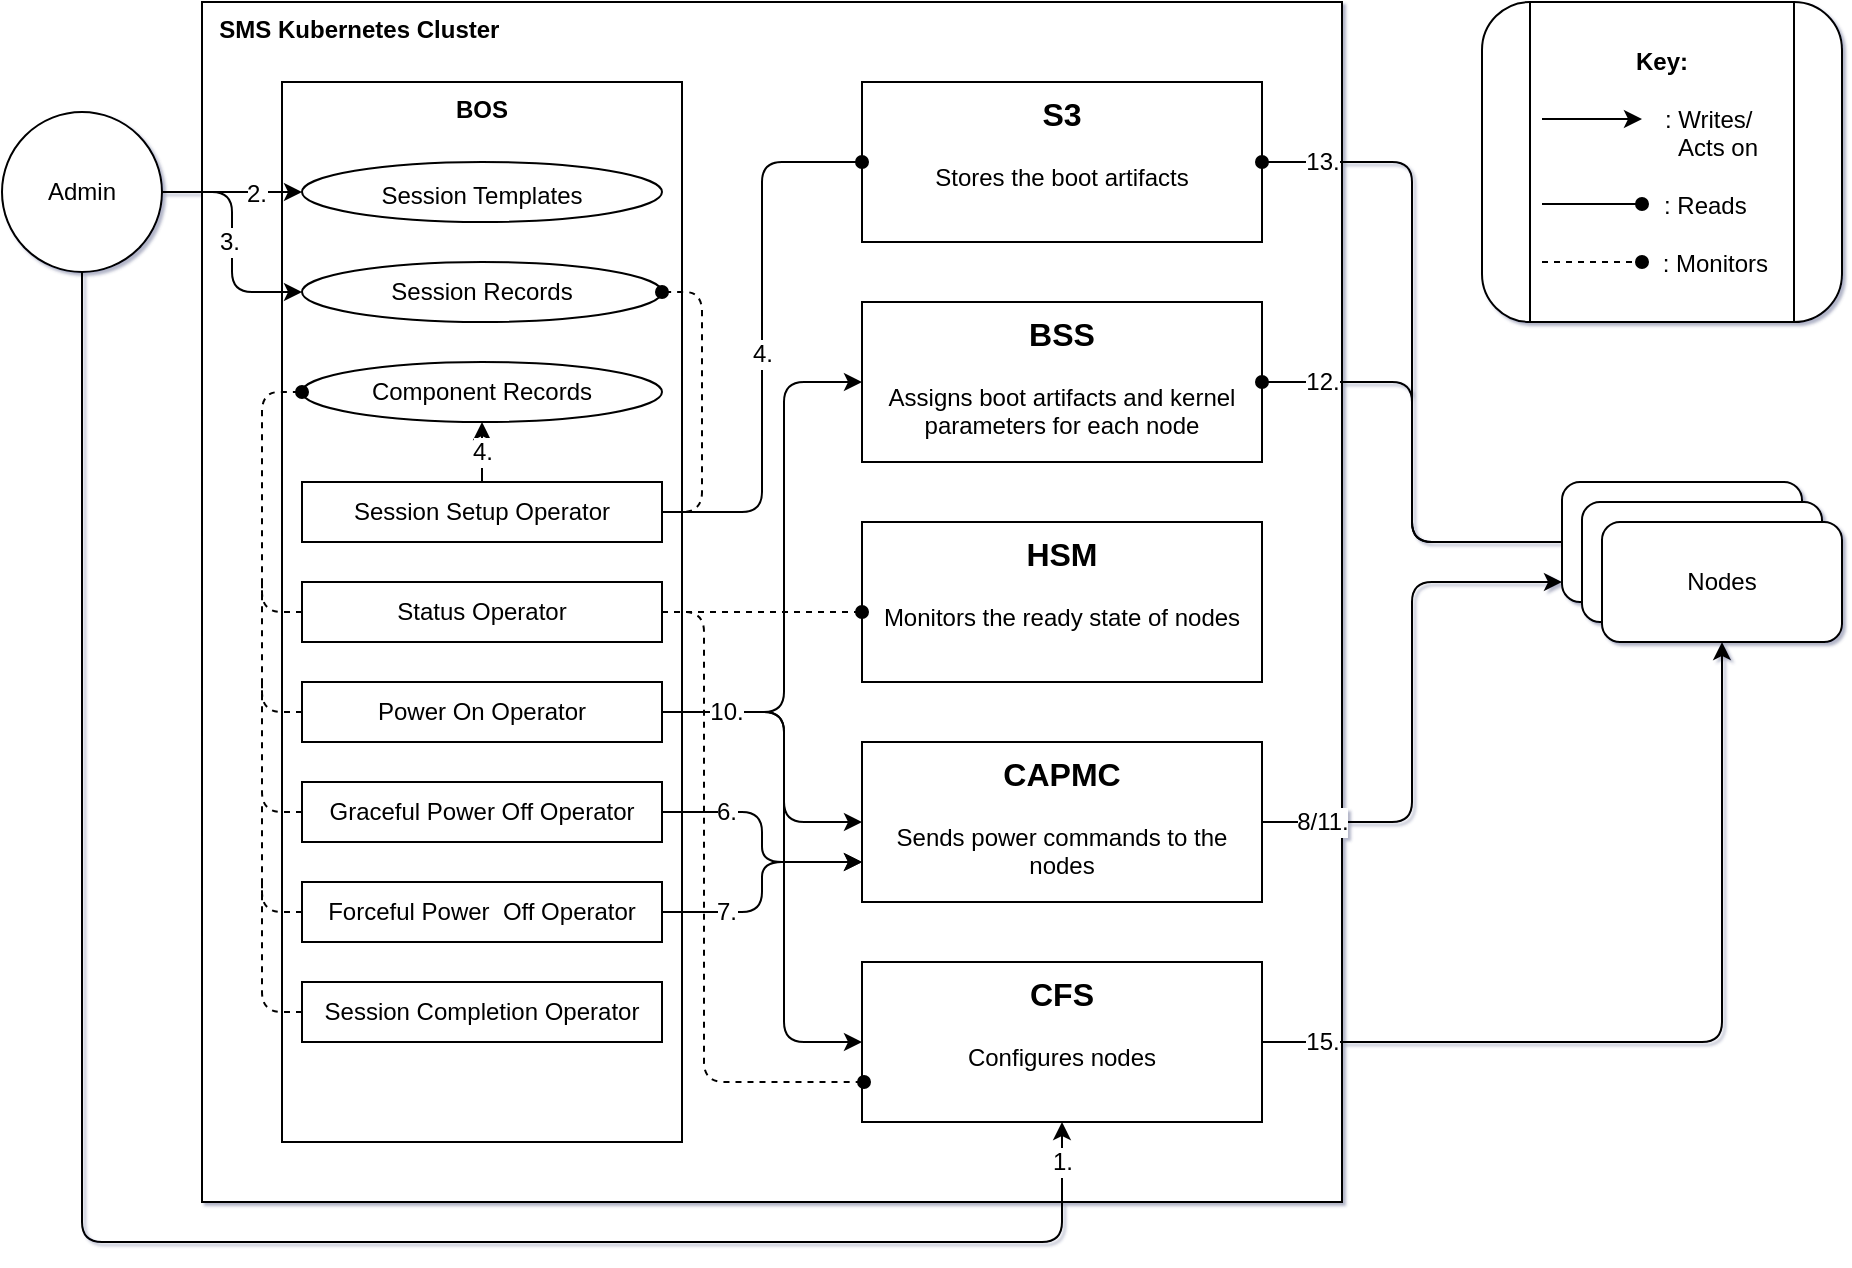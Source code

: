 <mxfile version="20.2.8" type="device"><diagram id="C5RBs43oDa-KdzZeNtuy" name="Page-1"><mxGraphModel dx="1186" dy="737" grid="1" gridSize="10" guides="1" tooltips="1" connect="1" arrows="1" fold="1" page="1" pageScale="1" pageWidth="827" pageHeight="1169" math="0" shadow="1"><root><mxCell id="WIyWlLk6GJQsqaUBKTNV-0"/><mxCell id="WIyWlLk6GJQsqaUBKTNV-1" parent="WIyWlLk6GJQsqaUBKTNV-0"/><mxCell id="9XRbRCof2KIBiwUi-AQT-0" value="&amp;nbsp; &lt;b&gt;SMS Kubernetes Cluster&lt;/b&gt;" style="rounded=0;whiteSpace=wrap;html=1;align=left;verticalAlign=top;" parent="WIyWlLk6GJQsqaUBKTNV-1" vertex="1"><mxGeometry x="139" y="80" width="570" height="600" as="geometry"/></mxCell><mxCell id="9XRbRCof2KIBiwUi-AQT-1" value="&lt;b style=&quot;font-size: 12px;&quot;&gt;BOS&lt;/b&gt;" style="rounded=0;whiteSpace=wrap;html=1;labelPosition=center;verticalLabelPosition=middle;align=center;verticalAlign=top;fontSize=12;" parent="WIyWlLk6GJQsqaUBKTNV-1" vertex="1"><mxGeometry x="179" y="120" width="200" height="530" as="geometry"/></mxCell><mxCell id="9XRbRCof2KIBiwUi-AQT-4" value="&lt;div&gt;&lt;b&gt;S3&lt;br&gt;&lt;/b&gt;&lt;/div&gt;&lt;div style=&quot;font-size: 12px;&quot;&gt;&lt;br&gt;&lt;/div&gt;&lt;div style=&quot;font-size: 12px;&quot;&gt;Stores the boot artifacts&lt;br&gt;&lt;b&gt;&lt;/b&gt;&lt;/div&gt;" style="rounded=0;whiteSpace=wrap;html=1;fontSize=16;verticalAlign=top;" parent="WIyWlLk6GJQsqaUBKTNV-1" vertex="1"><mxGeometry x="469" y="120" width="200" height="80" as="geometry"/></mxCell><mxCell id="9XRbRCof2KIBiwUi-AQT-5" value="&lt;div&gt;&lt;b&gt;BSS&lt;br&gt;&lt;/b&gt;&lt;/div&gt;&lt;div style=&quot;font-size: 12px;&quot;&gt;&lt;b&gt;&lt;br&gt;&lt;/b&gt;&lt;/div&gt;&lt;div style=&quot;font-size: 12px;&quot;&gt;Assigns boot artifacts and kernel parameters for each node&lt;br&gt;&lt;b&gt;&lt;/b&gt;&lt;/div&gt;" style="rounded=0;whiteSpace=wrap;html=1;fontSize=16;verticalAlign=top;" parent="WIyWlLk6GJQsqaUBKTNV-1" vertex="1"><mxGeometry x="469" y="230" width="200" height="80" as="geometry"/></mxCell><mxCell id="9XRbRCof2KIBiwUi-AQT-6" value="&lt;div&gt;&lt;b&gt;HSM&lt;/b&gt;&lt;/div&gt;&lt;div style=&quot;font-size: 12px;&quot;&gt;&lt;b&gt;&lt;br&gt;&lt;/b&gt;&lt;/div&gt;&lt;div style=&quot;font-size: 12px;&quot;&gt;Monitors the ready state of nodes&lt;br&gt;&lt;b&gt;&lt;/b&gt;&lt;/div&gt;" style="rounded=0;whiteSpace=wrap;html=1;fontSize=16;verticalAlign=top;" parent="WIyWlLk6GJQsqaUBKTNV-1" vertex="1"><mxGeometry x="469" y="340" width="200" height="80" as="geometry"/></mxCell><mxCell id="9XRbRCof2KIBiwUi-AQT-48" style="edgeStyle=orthogonalEdgeStyle;shape=connector;rounded=1;orthogonalLoop=1;jettySize=auto;html=1;labelBackgroundColor=default;fontFamily=Helvetica;fontSize=12;fontColor=default;endArrow=classic;strokeColor=default;" parent="WIyWlLk6GJQsqaUBKTNV-1" source="9XRbRCof2KIBiwUi-AQT-7" edge="1"><mxGeometry relative="1" as="geometry"><mxPoint x="819" y="370" as="targetPoint"/><Array as="points"><mxPoint x="744" y="490"/><mxPoint x="744" y="370"/><mxPoint x="819" y="370"/></Array></mxGeometry></mxCell><mxCell id="9XRbRCof2KIBiwUi-AQT-53" value="&lt;div&gt;8/11.&lt;/div&gt;" style="edgeLabel;html=1;align=center;verticalAlign=middle;resizable=0;points=[];fontSize=12;fontFamily=Helvetica;fontColor=default;" parent="9XRbRCof2KIBiwUi-AQT-48" vertex="1" connectable="0"><mxGeometry x="-0.234" y="3" relative="1" as="geometry"><mxPoint x="-42" y="28" as="offset"/></mxGeometry></mxCell><mxCell id="9XRbRCof2KIBiwUi-AQT-7" value="&lt;div&gt;&lt;b&gt;CAPMC&lt;br&gt;&lt;/b&gt;&lt;/div&gt;&lt;div style=&quot;font-size: 12px;&quot;&gt;&lt;b&gt;&lt;br&gt;&lt;/b&gt;&lt;/div&gt;&lt;div style=&quot;font-size: 12px;&quot;&gt;Sends power commands to the nodes&lt;b&gt;&lt;br&gt;&lt;/b&gt;&lt;/div&gt;" style="rounded=0;whiteSpace=wrap;html=1;fontSize=16;verticalAlign=top;" parent="WIyWlLk6GJQsqaUBKTNV-1" vertex="1"><mxGeometry x="469" y="450" width="200" height="80" as="geometry"/></mxCell><mxCell id="9XRbRCof2KIBiwUi-AQT-58" style="edgeStyle=orthogonalEdgeStyle;shape=connector;rounded=1;orthogonalLoop=1;jettySize=auto;html=1;entryX=0.5;entryY=1;entryDx=0;entryDy=0;labelBackgroundColor=default;fontFamily=Helvetica;fontSize=12;fontColor=default;endArrow=classic;strokeColor=default;" parent="WIyWlLk6GJQsqaUBKTNV-1" source="9XRbRCof2KIBiwUi-AQT-8" target="9XRbRCof2KIBiwUi-AQT-25" edge="1"><mxGeometry relative="1" as="geometry"/></mxCell><mxCell id="9XRbRCof2KIBiwUi-AQT-59" value="15." style="edgeLabel;html=1;align=center;verticalAlign=middle;resizable=0;points=[];fontSize=12;fontFamily=Helvetica;fontColor=default;" parent="9XRbRCof2KIBiwUi-AQT-58" vertex="1" connectable="0"><mxGeometry x="-0.233" y="-1" relative="1" as="geometry"><mxPoint x="-135" y="-1" as="offset"/></mxGeometry></mxCell><mxCell id="9XRbRCof2KIBiwUi-AQT-8" value="&lt;div&gt;&lt;b&gt;CFS&lt;/b&gt;&lt;/div&gt;&lt;div style=&quot;font-size: 12px;&quot;&gt;&lt;b&gt;&lt;br&gt;&lt;/b&gt;&lt;/div&gt;&lt;div style=&quot;font-size: 12px;&quot;&gt;Configures nodes&lt;b&gt;&lt;br&gt;&lt;/b&gt;&lt;/div&gt;" style="rounded=0;whiteSpace=wrap;html=1;fontSize=16;verticalAlign=top;" parent="WIyWlLk6GJQsqaUBKTNV-1" vertex="1"><mxGeometry x="469" y="560" width="200" height="80" as="geometry"/></mxCell><mxCell id="9XRbRCof2KIBiwUi-AQT-74" style="edgeStyle=orthogonalEdgeStyle;shape=connector;rounded=1;orthogonalLoop=1;jettySize=auto;html=1;exitX=1;exitY=0.5;exitDx=0;exitDy=0;entryX=0;entryY=0.5;entryDx=0;entryDy=0;labelBackgroundColor=default;fontFamily=Helvetica;fontSize=12;fontColor=default;endArrow=classic;endFill=1;strokeColor=default;" parent="WIyWlLk6GJQsqaUBKTNV-1" source="9XRbRCof2KIBiwUi-AQT-10" target="9XRbRCof2KIBiwUi-AQT-8" edge="1"><mxGeometry relative="1" as="geometry"><Array as="points"><mxPoint x="430" y="435"/><mxPoint x="430" y="600"/></Array></mxGeometry></mxCell><mxCell id="9XRbRCof2KIBiwUi-AQT-37" style="edgeStyle=orthogonalEdgeStyle;shape=connector;rounded=1;orthogonalLoop=1;jettySize=auto;html=1;entryX=0;entryY=0.5;entryDx=0;entryDy=0;labelBackgroundColor=default;fontFamily=Helvetica;fontSize=12;fontColor=default;endArrow=oval;strokeColor=default;endFill=1;" parent="WIyWlLk6GJQsqaUBKTNV-1" source="9XRbRCof2KIBiwUi-AQT-9" target="9XRbRCof2KIBiwUi-AQT-4" edge="1"><mxGeometry relative="1" as="geometry"/></mxCell><mxCell id="9XRbRCof2KIBiwUi-AQT-40" value="4." style="edgeLabel;html=1;align=center;verticalAlign=middle;resizable=0;points=[];fontSize=12;fontFamily=Helvetica;fontColor=default;" parent="9XRbRCof2KIBiwUi-AQT-37" vertex="1" connectable="0"><mxGeometry x="-0.062" y="-3" relative="1" as="geometry"><mxPoint x="-3" as="offset"/></mxGeometry></mxCell><mxCell id="9XRbRCof2KIBiwUi-AQT-62" value="4." style="edgeStyle=orthogonalEdgeStyle;shape=connector;rounded=1;orthogonalLoop=1;jettySize=auto;html=1;entryX=0.5;entryY=1;entryDx=0;entryDy=0;labelBackgroundColor=default;fontFamily=Helvetica;fontSize=12;fontColor=default;endArrow=classic;strokeColor=default;" parent="WIyWlLk6GJQsqaUBKTNV-1" source="9XRbRCof2KIBiwUi-AQT-9" target="9XRbRCof2KIBiwUi-AQT-26" edge="1"><mxGeometry relative="1" as="geometry"/></mxCell><mxCell id="9XRbRCof2KIBiwUi-AQT-9" value="&lt;font style=&quot;font-size: 12px;&quot;&gt;Session Setup Operator&lt;br style=&quot;font-size: 12px;&quot;&gt;&lt;/font&gt;" style="rounded=0;whiteSpace=wrap;html=1;fontSize=12;verticalAlign=middle;" parent="WIyWlLk6GJQsqaUBKTNV-1" vertex="1"><mxGeometry x="189" y="320" width="180" height="30" as="geometry"/></mxCell><mxCell id="9XRbRCof2KIBiwUi-AQT-69" style="edgeStyle=orthogonalEdgeStyle;shape=connector;rounded=1;orthogonalLoop=1;jettySize=auto;html=1;labelBackgroundColor=default;fontFamily=Helvetica;fontSize=12;fontColor=default;endArrow=none;endFill=0;strokeColor=default;dashed=1;" parent="WIyWlLk6GJQsqaUBKTNV-1" source="9XRbRCof2KIBiwUi-AQT-10" edge="1"><mxGeometry relative="1" as="geometry"><mxPoint x="169" y="370" as="targetPoint"/></mxGeometry></mxCell><mxCell id="9XRbRCof2KIBiwUi-AQT-88" style="edgeStyle=orthogonalEdgeStyle;shape=connector;rounded=1;orthogonalLoop=1;jettySize=auto;html=1;entryX=0;entryY=0.5;entryDx=0;entryDy=0;labelBackgroundColor=default;fontFamily=Helvetica;fontSize=12;fontColor=default;endArrow=classic;endFill=1;strokeColor=default;" parent="WIyWlLk6GJQsqaUBKTNV-1" source="9XRbRCof2KIBiwUi-AQT-10" target="9XRbRCof2KIBiwUi-AQT-5" edge="1"><mxGeometry relative="1" as="geometry"><Array as="points"><mxPoint x="430" y="435"/><mxPoint x="430" y="270"/></Array></mxGeometry></mxCell><mxCell id="9XRbRCof2KIBiwUi-AQT-89" style="edgeStyle=orthogonalEdgeStyle;shape=connector;rounded=1;orthogonalLoop=1;jettySize=auto;html=1;labelBackgroundColor=default;fontFamily=Helvetica;fontSize=12;fontColor=default;endArrow=classic;endFill=1;strokeColor=default;" parent="WIyWlLk6GJQsqaUBKTNV-1" source="9XRbRCof2KIBiwUi-AQT-10" target="9XRbRCof2KIBiwUi-AQT-7" edge="1"><mxGeometry relative="1" as="geometry"><Array as="points"><mxPoint x="430" y="435"/><mxPoint x="430" y="490"/></Array></mxGeometry></mxCell><mxCell id="9XRbRCof2KIBiwUi-AQT-90" value="10." style="edgeLabel;html=1;align=center;verticalAlign=middle;resizable=0;points=[];fontSize=12;fontFamily=Helvetica;fontColor=default;" parent="9XRbRCof2KIBiwUi-AQT-89" vertex="1" connectable="0"><mxGeometry x="-0.587" relative="1" as="geometry"><mxPoint as="offset"/></mxGeometry></mxCell><mxCell id="9XRbRCof2KIBiwUi-AQT-10" value="Power On Operator" style="rounded=0;whiteSpace=wrap;html=1;fontSize=12;verticalAlign=middle;" parent="WIyWlLk6GJQsqaUBKTNV-1" vertex="1"><mxGeometry x="189" y="420" width="180" height="30" as="geometry"/></mxCell><mxCell id="9XRbRCof2KIBiwUi-AQT-72" style="edgeStyle=orthogonalEdgeStyle;shape=connector;rounded=1;orthogonalLoop=1;jettySize=auto;html=1;exitX=1;exitY=0.5;exitDx=0;exitDy=0;labelBackgroundColor=default;fontFamily=Helvetica;fontSize=12;fontColor=default;endArrow=oval;endFill=1;strokeColor=default;dashed=1;" parent="WIyWlLk6GJQsqaUBKTNV-1" source="9XRbRCof2KIBiwUi-AQT-11" edge="1"><mxGeometry relative="1" as="geometry"><mxPoint x="469" y="385" as="targetPoint"/></mxGeometry></mxCell><mxCell id="9XRbRCof2KIBiwUi-AQT-73" style="edgeStyle=orthogonalEdgeStyle;shape=connector;rounded=1;orthogonalLoop=1;jettySize=auto;html=1;labelBackgroundColor=default;fontFamily=Helvetica;fontSize=12;fontColor=default;endArrow=oval;endFill=1;strokeColor=default;dashed=1;" parent="WIyWlLk6GJQsqaUBKTNV-1" source="9XRbRCof2KIBiwUi-AQT-11" edge="1"><mxGeometry relative="1" as="geometry"><mxPoint x="470" y="620" as="targetPoint"/><Array as="points"><mxPoint x="390" y="385"/><mxPoint x="390" y="620"/><mxPoint x="469" y="620"/></Array></mxGeometry></mxCell><mxCell id="9XRbRCof2KIBiwUi-AQT-11" value="Status Operator" style="rounded=0;whiteSpace=wrap;html=1;fontSize=12;verticalAlign=middle;" parent="WIyWlLk6GJQsqaUBKTNV-1" vertex="1"><mxGeometry x="189" y="370" width="180" height="30" as="geometry"/></mxCell><mxCell id="9XRbRCof2KIBiwUi-AQT-70" style="edgeStyle=orthogonalEdgeStyle;shape=connector;rounded=1;orthogonalLoop=1;jettySize=auto;html=1;labelBackgroundColor=default;fontFamily=Helvetica;fontSize=12;fontColor=default;endArrow=none;endFill=0;strokeColor=default;dashed=1;" parent="WIyWlLk6GJQsqaUBKTNV-1" source="9XRbRCof2KIBiwUi-AQT-12" edge="1"><mxGeometry relative="1" as="geometry"><mxPoint x="169" y="420" as="targetPoint"/></mxGeometry></mxCell><mxCell id="9XRbRCof2KIBiwUi-AQT-92" style="edgeStyle=orthogonalEdgeStyle;shape=connector;rounded=1;orthogonalLoop=1;jettySize=auto;html=1;entryX=0;entryY=0.75;entryDx=0;entryDy=0;labelBackgroundColor=default;fontFamily=Helvetica;fontSize=12;fontColor=default;endArrow=classic;endFill=1;strokeColor=default;" parent="WIyWlLk6GJQsqaUBKTNV-1" source="9XRbRCof2KIBiwUi-AQT-12" target="9XRbRCof2KIBiwUi-AQT-7" edge="1"><mxGeometry relative="1" as="geometry"/></mxCell><mxCell id="9XRbRCof2KIBiwUi-AQT-93" value="&lt;div&gt;6.&lt;/div&gt;" style="edgeLabel;html=1;align=center;verticalAlign=middle;resizable=0;points=[];fontSize=12;fontFamily=Helvetica;fontColor=default;" parent="9XRbRCof2KIBiwUi-AQT-92" vertex="1" connectable="0"><mxGeometry x="-0.488" relative="1" as="geometry"><mxPoint as="offset"/></mxGeometry></mxCell><mxCell id="9XRbRCof2KIBiwUi-AQT-12" value="&lt;font style=&quot;font-size: 12px;&quot;&gt;Graceful Power Off Operator&lt;/font&gt;" style="rounded=0;whiteSpace=wrap;html=1;fontSize=12;verticalAlign=middle;" parent="WIyWlLk6GJQsqaUBKTNV-1" vertex="1"><mxGeometry x="189" y="470" width="180" height="30" as="geometry"/></mxCell><mxCell id="9XRbRCof2KIBiwUi-AQT-71" style="edgeStyle=orthogonalEdgeStyle;shape=connector;rounded=1;orthogonalLoop=1;jettySize=auto;html=1;labelBackgroundColor=default;fontFamily=Helvetica;fontSize=12;fontColor=default;endArrow=none;endFill=0;strokeColor=default;dashed=1;" parent="WIyWlLk6GJQsqaUBKTNV-1" source="9XRbRCof2KIBiwUi-AQT-13" edge="1"><mxGeometry relative="1" as="geometry"><mxPoint x="169" y="480" as="targetPoint"/></mxGeometry></mxCell><mxCell id="9XRbRCof2KIBiwUi-AQT-94" style="edgeStyle=orthogonalEdgeStyle;shape=connector;rounded=1;orthogonalLoop=1;jettySize=auto;html=1;labelBackgroundColor=default;fontFamily=Helvetica;fontSize=12;fontColor=default;endArrow=classic;endFill=1;strokeColor=default;entryX=0;entryY=0.75;entryDx=0;entryDy=0;" parent="WIyWlLk6GJQsqaUBKTNV-1" source="9XRbRCof2KIBiwUi-AQT-13" target="9XRbRCof2KIBiwUi-AQT-7" edge="1"><mxGeometry relative="1" as="geometry"/></mxCell><mxCell id="9XRbRCof2KIBiwUi-AQT-95" value="7." style="edgeLabel;html=1;align=center;verticalAlign=middle;resizable=0;points=[];fontSize=12;fontFamily=Helvetica;fontColor=default;" parent="9XRbRCof2KIBiwUi-AQT-94" vertex="1" connectable="0"><mxGeometry x="-0.52" y="-1" relative="1" as="geometry"><mxPoint x="2" y="-1" as="offset"/></mxGeometry></mxCell><mxCell id="9XRbRCof2KIBiwUi-AQT-13" value="&lt;font style=&quot;font-size: 12px;&quot;&gt;Forceful Power&amp;nbsp; Off Operator&lt;/font&gt;" style="rounded=0;whiteSpace=wrap;html=1;fontSize=12;verticalAlign=middle;" parent="WIyWlLk6GJQsqaUBKTNV-1" vertex="1"><mxGeometry x="189" y="520" width="180" height="30" as="geometry"/></mxCell><mxCell id="9XRbRCof2KIBiwUi-AQT-86" style="edgeStyle=orthogonalEdgeStyle;shape=connector;rounded=1;orthogonalLoop=1;jettySize=auto;html=1;labelBackgroundColor=default;fontFamily=Helvetica;fontSize=12;fontColor=default;endArrow=none;endFill=0;strokeColor=default;dashed=1;" parent="WIyWlLk6GJQsqaUBKTNV-1" source="9XRbRCof2KIBiwUi-AQT-14" edge="1"><mxGeometry relative="1" as="geometry"><mxPoint x="169" y="520" as="targetPoint"/></mxGeometry></mxCell><mxCell id="9XRbRCof2KIBiwUi-AQT-14" value="&lt;font style=&quot;font-size: 12px;&quot;&gt;Session Completion Operator&lt;br style=&quot;font-size: 12px;&quot;&gt;&lt;/font&gt;" style="rounded=0;whiteSpace=wrap;html=1;fontSize=12;verticalAlign=middle;" parent="WIyWlLk6GJQsqaUBKTNV-1" vertex="1"><mxGeometry x="189" y="570" width="180" height="30" as="geometry"/></mxCell><mxCell id="9XRbRCof2KIBiwUi-AQT-15" style="edgeStyle=orthogonalEdgeStyle;rounded=0;orthogonalLoop=1;jettySize=auto;html=1;exitX=0.5;exitY=1;exitDx=0;exitDy=0;fontSize=12;" parent="WIyWlLk6GJQsqaUBKTNV-1" source="9XRbRCof2KIBiwUi-AQT-1" target="9XRbRCof2KIBiwUi-AQT-1" edge="1"><mxGeometry relative="1" as="geometry"/></mxCell><mxCell id="9XRbRCof2KIBiwUi-AQT-17" value="Session Records" style="ellipse;whiteSpace=wrap;html=1;fontSize=12;verticalAlign=middle;" parent="WIyWlLk6GJQsqaUBKTNV-1" vertex="1"><mxGeometry x="189" y="210" width="180" height="30" as="geometry"/></mxCell><mxCell id="9XRbRCof2KIBiwUi-AQT-18" value="&lt;font style=&quot;font-size: 12px;&quot;&gt;Session Templates&lt;/font&gt;" style="ellipse;whiteSpace=wrap;html=1;fontSize=16;verticalAlign=middle;glass=0;shadow=0;sketch=0;" parent="WIyWlLk6GJQsqaUBKTNV-1" vertex="1"><mxGeometry x="189" y="160" width="180" height="30" as="geometry"/></mxCell><mxCell id="9XRbRCof2KIBiwUi-AQT-49" style="edgeStyle=orthogonalEdgeStyle;shape=connector;rounded=1;orthogonalLoop=1;jettySize=auto;html=1;entryX=1;entryY=0.5;entryDx=0;entryDy=0;labelBackgroundColor=default;fontFamily=Helvetica;fontSize=12;fontColor=default;endArrow=oval;strokeColor=default;endFill=1;" parent="WIyWlLk6GJQsqaUBKTNV-1" source="9XRbRCof2KIBiwUi-AQT-23" target="9XRbRCof2KIBiwUi-AQT-5" edge="1"><mxGeometry relative="1" as="geometry"/></mxCell><mxCell id="9XRbRCof2KIBiwUi-AQT-54" value="12." style="edgeLabel;html=1;align=center;verticalAlign=middle;resizable=0;points=[];fontSize=12;fontFamily=Helvetica;fontColor=default;" parent="9XRbRCof2KIBiwUi-AQT-49" vertex="1" connectable="0"><mxGeometry x="0.583" relative="1" as="geometry"><mxPoint x="-18" as="offset"/></mxGeometry></mxCell><mxCell id="9XRbRCof2KIBiwUi-AQT-50" style="edgeStyle=orthogonalEdgeStyle;shape=connector;rounded=1;orthogonalLoop=1;jettySize=auto;html=1;entryX=1;entryY=0.5;entryDx=0;entryDy=0;labelBackgroundColor=default;fontFamily=Helvetica;fontSize=12;fontColor=default;endArrow=oval;strokeColor=default;endFill=1;" parent="WIyWlLk6GJQsqaUBKTNV-1" source="9XRbRCof2KIBiwUi-AQT-23" target="9XRbRCof2KIBiwUi-AQT-4" edge="1"><mxGeometry relative="1" as="geometry"/></mxCell><mxCell id="9XRbRCof2KIBiwUi-AQT-55" value="13." style="edgeLabel;html=1;align=center;verticalAlign=middle;resizable=0;points=[];fontSize=12;fontFamily=Helvetica;fontColor=default;" parent="9XRbRCof2KIBiwUi-AQT-50" vertex="1" connectable="0"><mxGeometry x="0.635" y="2" relative="1" as="geometry"><mxPoint x="-32" y="-2" as="offset"/></mxGeometry></mxCell><mxCell id="9XRbRCof2KIBiwUi-AQT-23" value="" style="rounded=1;whiteSpace=wrap;html=1;shadow=0;glass=0;sketch=0;fontSize=12;" parent="WIyWlLk6GJQsqaUBKTNV-1" vertex="1"><mxGeometry x="819" y="320" width="120" height="60" as="geometry"/></mxCell><mxCell id="9XRbRCof2KIBiwUi-AQT-24" value="" style="rounded=1;whiteSpace=wrap;html=1;shadow=0;glass=0;sketch=0;fontSize=12;" parent="WIyWlLk6GJQsqaUBKTNV-1" vertex="1"><mxGeometry x="829" y="330" width="120" height="60" as="geometry"/></mxCell><mxCell id="9XRbRCof2KIBiwUi-AQT-25" value="Nodes" style="rounded=1;whiteSpace=wrap;html=1;shadow=0;glass=0;sketch=0;fontSize=12;" parent="WIyWlLk6GJQsqaUBKTNV-1" vertex="1"><mxGeometry x="839" y="340" width="120" height="60" as="geometry"/></mxCell><mxCell id="9XRbRCof2KIBiwUi-AQT-26" value="Component Records" style="ellipse;whiteSpace=wrap;html=1;fontSize=12;verticalAlign=middle;" parent="WIyWlLk6GJQsqaUBKTNV-1" vertex="1"><mxGeometry x="189" y="260" width="180" height="30" as="geometry"/></mxCell><mxCell id="9XRbRCof2KIBiwUi-AQT-30" value="3." style="edgeStyle=orthogonalEdgeStyle;rounded=1;orthogonalLoop=1;jettySize=auto;html=1;fontSize=12;labelPosition=left;verticalLabelPosition=middle;align=right;verticalAlign=middle;" parent="WIyWlLk6GJQsqaUBKTNV-1" source="9XRbRCof2KIBiwUi-AQT-28" target="9XRbRCof2KIBiwUi-AQT-17" edge="1"><mxGeometry y="5" relative="1" as="geometry"><mxPoint as="offset"/></mxGeometry></mxCell><mxCell id="9XRbRCof2KIBiwUi-AQT-51" style="edgeStyle=orthogonalEdgeStyle;shape=connector;rounded=1;orthogonalLoop=1;jettySize=auto;html=1;labelBackgroundColor=default;fontFamily=Helvetica;fontSize=12;fontColor=default;endArrow=classic;strokeColor=default;" parent="WIyWlLk6GJQsqaUBKTNV-1" source="9XRbRCof2KIBiwUi-AQT-28" target="9XRbRCof2KIBiwUi-AQT-8" edge="1"><mxGeometry relative="1" as="geometry"><Array as="points"><mxPoint x="79" y="700"/><mxPoint x="569" y="700"/></Array></mxGeometry></mxCell><mxCell id="9XRbRCof2KIBiwUi-AQT-52" value="1." style="edgeLabel;html=1;align=center;verticalAlign=middle;resizable=0;points=[];fontSize=12;fontFamily=Helvetica;fontColor=default;" parent="9XRbRCof2KIBiwUi-AQT-51" vertex="1" connectable="0"><mxGeometry x="-0.156" relative="1" as="geometry"><mxPoint x="490" y="8" as="offset"/></mxGeometry></mxCell><mxCell id="9XRbRCof2KIBiwUi-AQT-83" style="edgeStyle=orthogonalEdgeStyle;shape=connector;rounded=1;orthogonalLoop=1;jettySize=auto;html=1;exitX=1;exitY=0.5;exitDx=0;exitDy=0;labelBackgroundColor=default;fontFamily=Helvetica;fontSize=12;fontColor=default;endArrow=classic;endFill=1;strokeColor=default;" parent="WIyWlLk6GJQsqaUBKTNV-1" source="9XRbRCof2KIBiwUi-AQT-28" target="9XRbRCof2KIBiwUi-AQT-18" edge="1"><mxGeometry relative="1" as="geometry"/></mxCell><mxCell id="9XRbRCof2KIBiwUi-AQT-85" value="2." style="edgeLabel;html=1;align=center;verticalAlign=middle;resizable=0;points=[];fontSize=12;fontFamily=Helvetica;fontColor=default;" parent="9XRbRCof2KIBiwUi-AQT-83" vertex="1" connectable="0"><mxGeometry x="0.343" y="-1" relative="1" as="geometry"><mxPoint as="offset"/></mxGeometry></mxCell><mxCell id="9XRbRCof2KIBiwUi-AQT-28" value="Admin" style="ellipse;whiteSpace=wrap;html=1;aspect=fixed;rounded=1;shadow=0;glass=0;sketch=0;fontSize=12;" parent="WIyWlLk6GJQsqaUBKTNV-1" vertex="1"><mxGeometry x="39" y="135" width="80" height="80" as="geometry"/></mxCell><mxCell id="9XRbRCof2KIBiwUi-AQT-76" value="&lt;div&gt;&lt;b&gt;Key:&lt;/b&gt;&lt;/div&gt;&lt;div&gt;&lt;br&gt;&lt;/div&gt;&lt;div&gt;&amp;nbsp;&amp;nbsp;&amp;nbsp;&amp;nbsp;&amp;nbsp;&amp;nbsp;&amp;nbsp;&amp;nbsp;&amp;nbsp;&amp;nbsp;&amp;nbsp;&amp;nbsp;&amp;nbsp; : Writes/&lt;/div&gt;&lt;div&gt;&amp;nbsp;&amp;nbsp;&amp;nbsp;&amp;nbsp;&amp;nbsp;&amp;nbsp;&amp;nbsp;&amp;nbsp;&amp;nbsp; &amp;nbsp; &amp;nbsp; &amp;nbsp;&amp;nbsp; Acts on&lt;br&gt;&lt;/div&gt;&lt;div&gt;&lt;br&gt;&lt;/div&gt;&lt;div&gt;&amp;nbsp;&amp;nbsp;&amp;nbsp;&amp;nbsp;&amp;nbsp;&amp;nbsp;&amp;nbsp;&amp;nbsp;&amp;nbsp;&amp;nbsp;&amp;nbsp;&amp;nbsp; : Reads&lt;br&gt;&lt;/div&gt;&lt;div&gt;&lt;br&gt;&lt;/div&gt;&lt;div&gt;&amp;nbsp;&amp;nbsp;&amp;nbsp;&amp;nbsp;&amp;nbsp;&amp;nbsp;&amp;nbsp;&amp;nbsp;&amp;nbsp;&amp;nbsp;&amp;nbsp;&amp;nbsp;&amp;nbsp;&amp;nbsp;&amp;nbsp; : Monitors&lt;br&gt;&lt;/div&gt;" style="shape=process;whiteSpace=wrap;html=1;backgroundOutline=1;rounded=1;shadow=0;glass=0;sketch=0;fontFamily=Helvetica;fontSize=12;fontColor=default;" parent="WIyWlLk6GJQsqaUBKTNV-1" vertex="1"><mxGeometry x="779" y="80" width="180" height="160" as="geometry"/></mxCell><mxCell id="9XRbRCof2KIBiwUi-AQT-81" value="" style="endArrow=classic;html=1;rounded=1;labelBackgroundColor=default;fontFamily=Helvetica;fontSize=12;fontColor=default;strokeColor=default;shape=connector;endFill=1;" parent="WIyWlLk6GJQsqaUBKTNV-1" edge="1"><mxGeometry width="50" height="50" relative="1" as="geometry"><mxPoint x="809" y="138.5" as="sourcePoint"/><mxPoint x="859" y="138.5" as="targetPoint"/></mxGeometry></mxCell><mxCell id="9XRbRCof2KIBiwUi-AQT-82" value="" style="endArrow=oval;html=1;rounded=1;labelBackgroundColor=default;fontFamily=Helvetica;fontSize=12;fontColor=default;strokeColor=default;shape=connector;dashed=1;endFill=1;" parent="WIyWlLk6GJQsqaUBKTNV-1" edge="1"><mxGeometry width="50" height="50" relative="1" as="geometry"><mxPoint x="809" y="210" as="sourcePoint"/><mxPoint x="859" y="210" as="targetPoint"/></mxGeometry></mxCell><mxCell id="9XRbRCof2KIBiwUi-AQT-91" value="" style="endArrow=oval;html=1;rounded=1;labelBackgroundColor=default;fontFamily=Helvetica;fontSize=12;fontColor=default;strokeColor=default;shape=connector;endFill=1;" parent="WIyWlLk6GJQsqaUBKTNV-1" edge="1"><mxGeometry width="50" height="50" relative="1" as="geometry"><mxPoint x="809" y="181" as="sourcePoint"/><mxPoint x="859" y="181" as="targetPoint"/></mxGeometry></mxCell><mxCell id="9XRbRCof2KIBiwUi-AQT-64" style="edgeStyle=orthogonalEdgeStyle;shape=connector;rounded=1;orthogonalLoop=1;jettySize=auto;html=1;labelBackgroundColor=default;fontFamily=Helvetica;fontSize=12;fontColor=default;endArrow=oval;strokeColor=default;dashed=1;endFill=1;" parent="WIyWlLk6GJQsqaUBKTNV-1" source="9XRbRCof2KIBiwUi-AQT-11" target="9XRbRCof2KIBiwUi-AQT-26" edge="1"><mxGeometry relative="1" as="geometry"><Array as="points"><mxPoint x="169" y="385"/><mxPoint x="169" y="275"/></Array></mxGeometry></mxCell><mxCell id="9XRbRCof2KIBiwUi-AQT-87" style="edgeStyle=orthogonalEdgeStyle;shape=connector;rounded=1;orthogonalLoop=1;jettySize=auto;html=1;entryX=1;entryY=0.5;entryDx=0;entryDy=0;labelBackgroundColor=default;fontFamily=Helvetica;fontSize=12;fontColor=default;endArrow=oval;endFill=1;strokeColor=default;dashed=1;" parent="WIyWlLk6GJQsqaUBKTNV-1" source="9XRbRCof2KIBiwUi-AQT-9" target="9XRbRCof2KIBiwUi-AQT-17" edge="1"><mxGeometry relative="1" as="geometry"><Array as="points"><mxPoint x="389" y="335"/><mxPoint x="389" y="225"/></Array></mxGeometry></mxCell></root></mxGraphModel></diagram></mxfile>